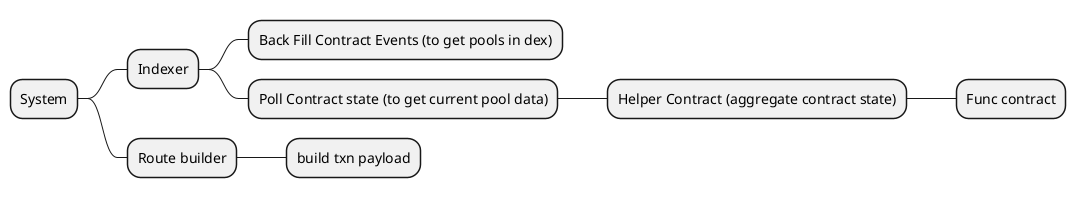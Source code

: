 @startmindmap
* System
** Indexer
*** Back Fill Contract Events (to get pools in dex)
*** Poll Contract state (to get current pool data)
**** Helper Contract (aggregate contract state)
***** Func contract
** Route builder
*** build txn payload
@endmindmap

